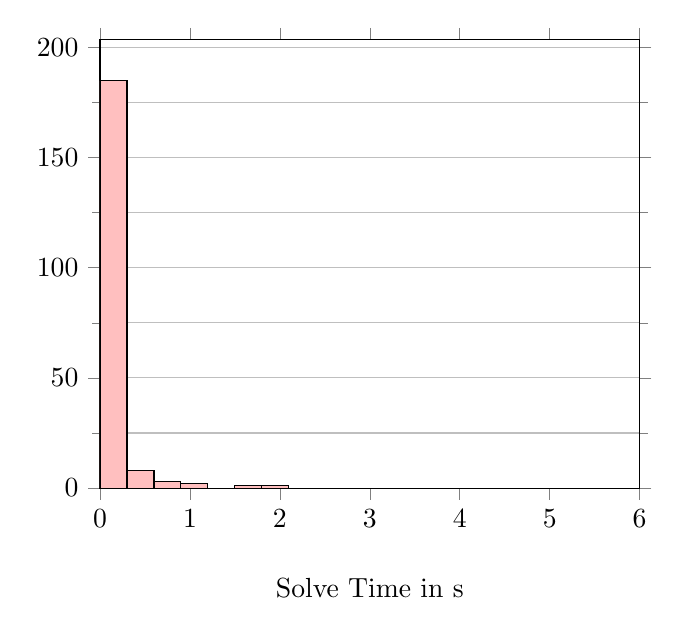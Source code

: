 \begin{tikzpicture}
\begin{axis}[grid=both, minor y tick num=1, yminorgrids=true, tick align=outside, x label style={at={(axis description cs:0.5,-0.18)},anchor=north}, y label style={at={(axis description cs:-0.18,0.5)},rotate=0,anchor=south}, xlabel={Solve Time in s}, xmajorgrids={false}, xmin={0.0}, xmax={6.0}, ymin={0.0}]
    \addplot[ybar interval, mark=none, fill=red!25]
        table[row sep={\\}]
        {
            \\
            0.0  185.0  \\
            0.3  8.0  \\
            0.6  3.0  \\
            0.9  2.0  \\
            1.2  0.0  \\
            1.5  1.0  \\
            1.8  1.0  \\
            2.1  0.0  \\
            2.4  0.0  \\
            2.7  0.0  \\
            3.0  0.0  \\
            3.3  0.0  \\
            3.6  0.0  \\
            3.9  0.0  \\
            4.2  0.0  \\
            4.5  0.0  \\
            4.8  0.0  \\
            5.1  0.0  \\
            5.4  0.0  \\
            5.7  0.0  \\
            6.0  0.0  \\
        }
        ;
\end{axis}
\end{tikzpicture}
